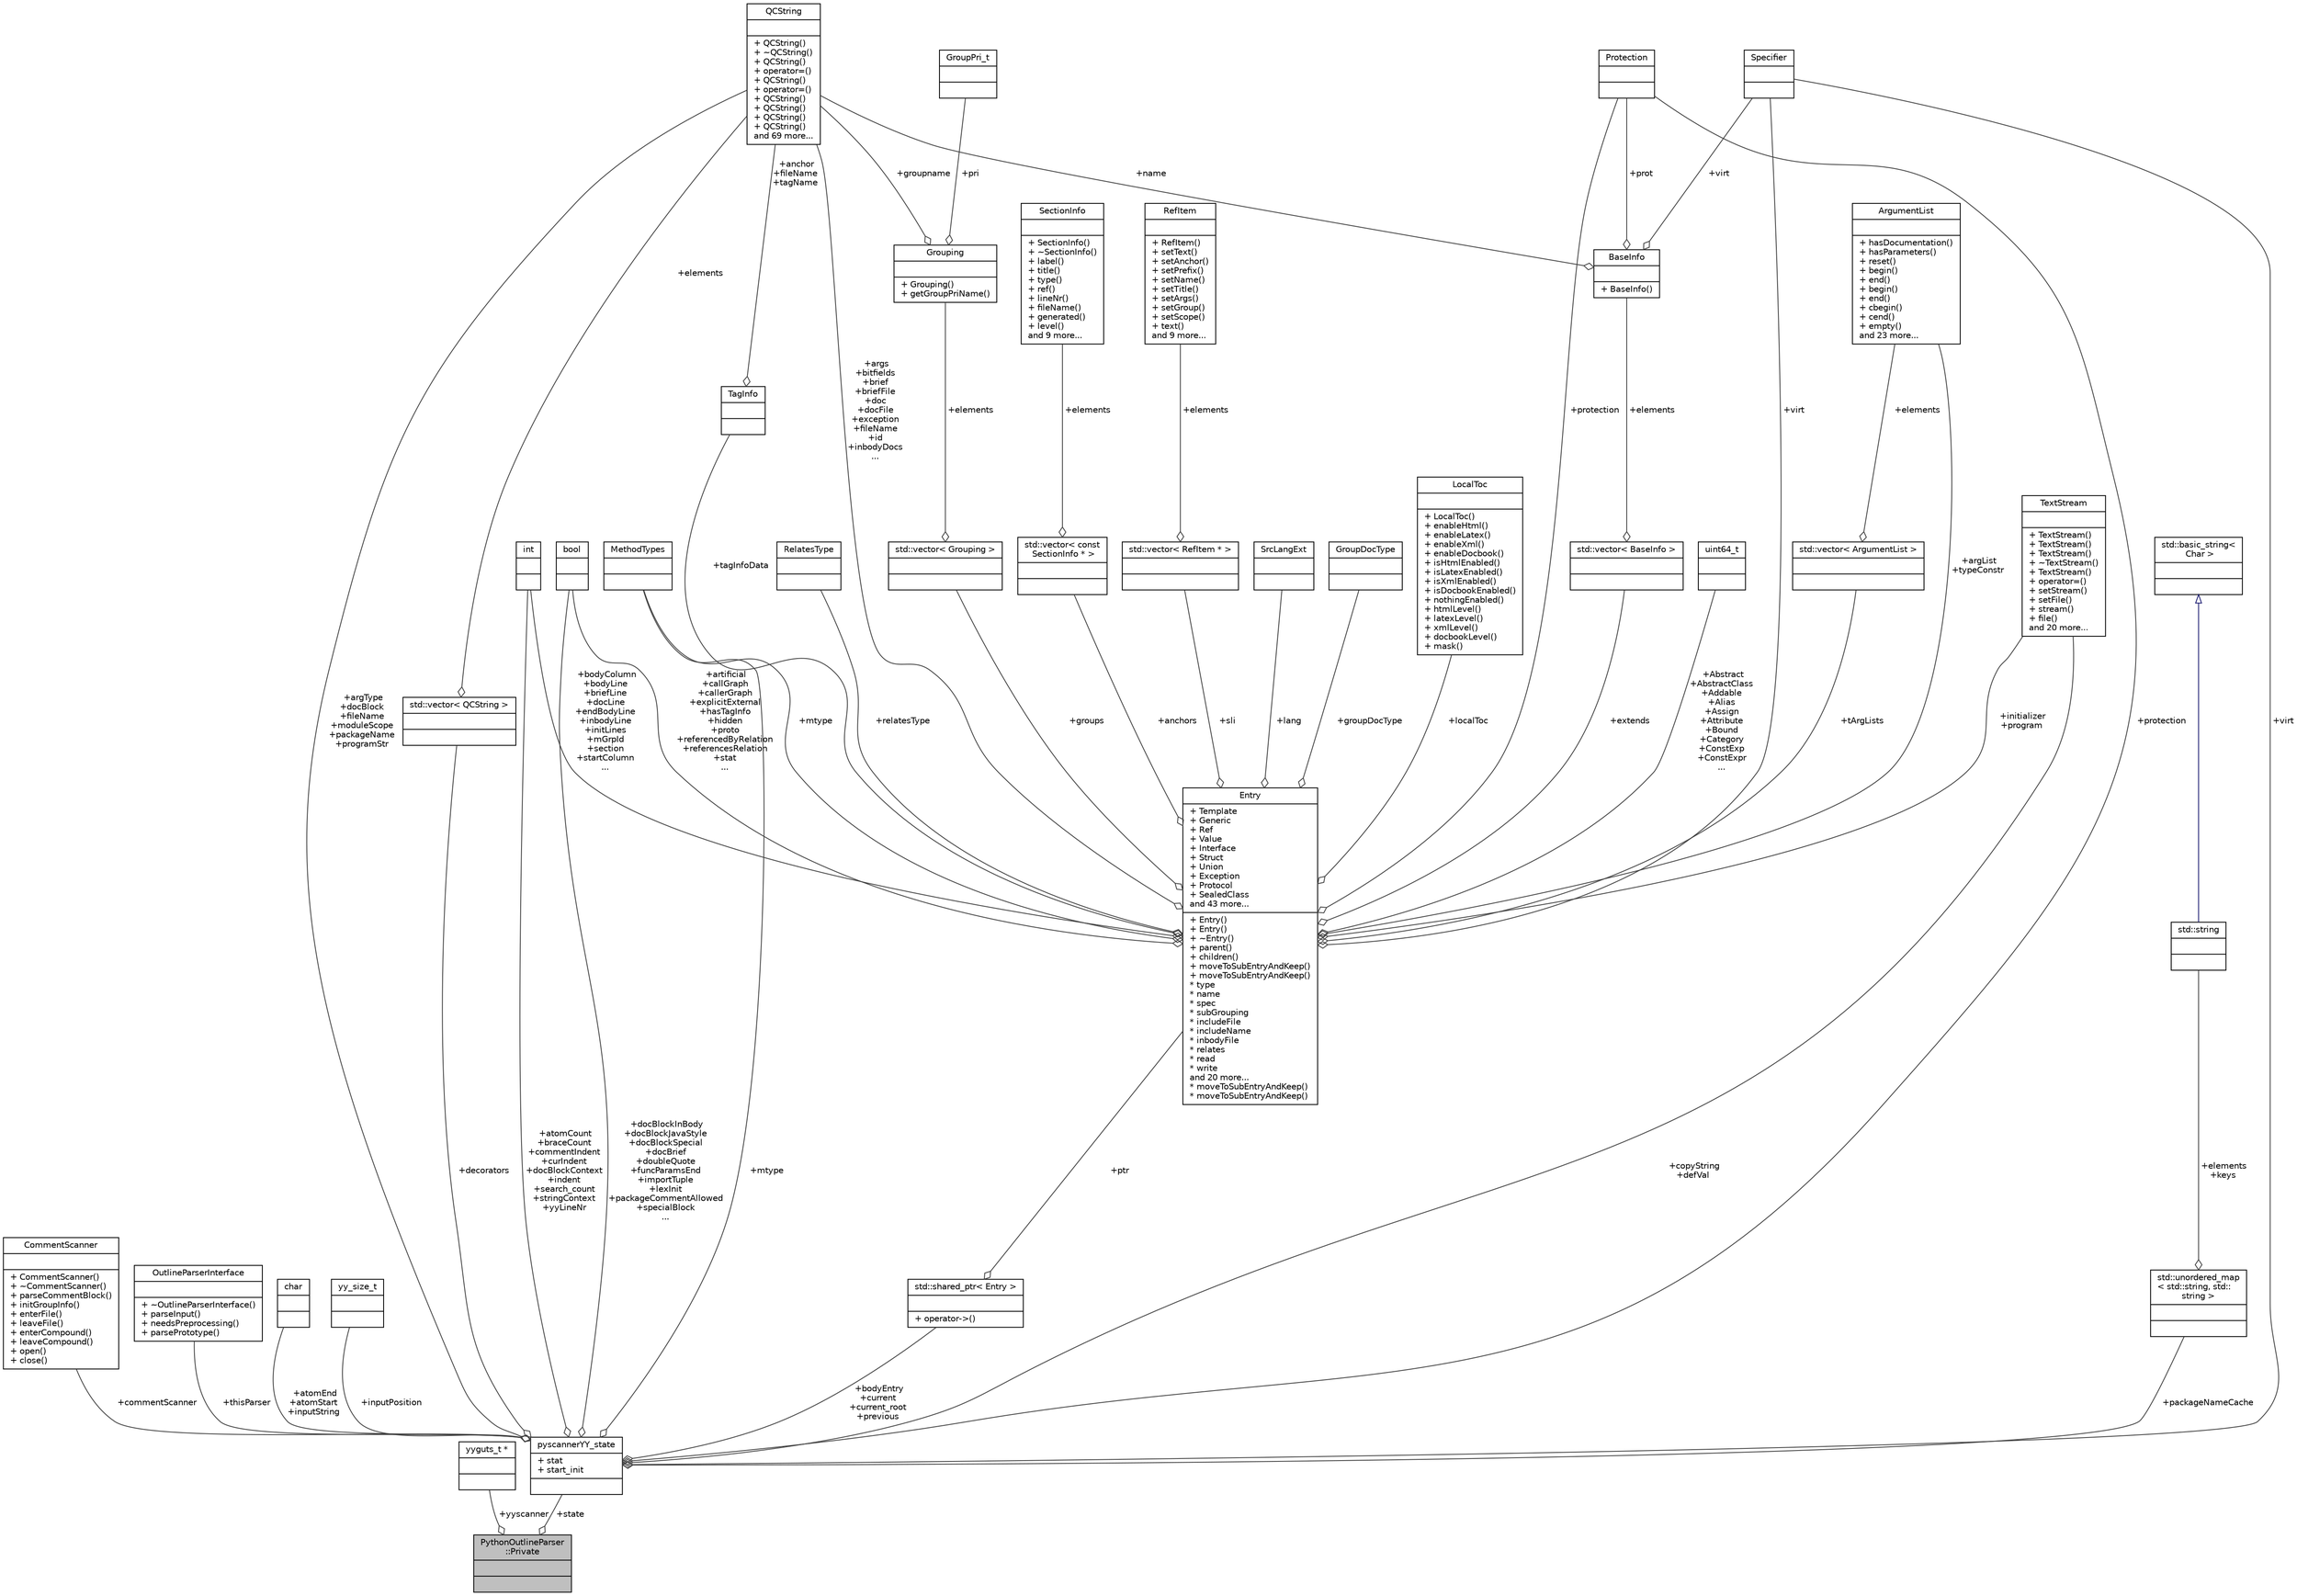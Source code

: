 digraph "PythonOutlineParser::Private"
{
 // LATEX_PDF_SIZE
  edge [fontname="Helvetica",fontsize="10",labelfontname="Helvetica",labelfontsize="10"];
  node [fontname="Helvetica",fontsize="10",shape=record];
  Node1 [label="{PythonOutlineParser\l::Private\n||}",height=0.2,width=0.4,color="black", fillcolor="grey75", style="filled", fontcolor="black",tooltip=" "];
  Node2 -> Node1 [color="grey25",fontsize="10",style="solid",label=" +yyscanner" ,arrowhead="odiamond",fontname="Helvetica"];
  Node2 [label="{yyguts_t *\n||}",height=0.2,width=0.4,color="black", fillcolor="white", style="filled",tooltip=" "];
  Node3 -> Node1 [color="grey25",fontsize="10",style="solid",label=" +state" ,arrowhead="odiamond",fontname="Helvetica"];
  Node3 [label="{pyscannerYY_state\n|+ stat\l+ start_init\l|}",height=0.2,width=0.4,color="black", fillcolor="white", style="filled",URL="$structpyscannerYY__state.html",tooltip=" "];
  Node4 -> Node3 [color="grey25",fontsize="10",style="solid",label=" +commentScanner" ,arrowhead="odiamond",fontname="Helvetica"];
  Node4 [label="{CommentScanner\n||+ CommentScanner()\l+ ~CommentScanner()\l+ parseCommentBlock()\l+ initGroupInfo()\l+ enterFile()\l+ leaveFile()\l+ enterCompound()\l+ leaveCompound()\l+ open()\l+ close()\l}",height=0.2,width=0.4,color="black", fillcolor="white", style="filled",URL="$classCommentScanner.html",tooltip=" "];
  Node5 -> Node3 [color="grey25",fontsize="10",style="solid",label=" +thisParser" ,arrowhead="odiamond",fontname="Helvetica"];
  Node5 [label="{OutlineParserInterface\n||+ ~OutlineParserInterface()\l+ parseInput()\l+ needsPreprocessing()\l+ parsePrototype()\l}",height=0.2,width=0.4,color="black", fillcolor="white", style="filled",URL="$classOutlineParserInterface.html",tooltip="Abstract interface for outline parsers."];
  Node6 -> Node3 [color="grey25",fontsize="10",style="solid",label=" +atomEnd\n+atomStart\n+inputString" ,arrowhead="odiamond",fontname="Helvetica"];
  Node6 [label="{char\n||}",height=0.2,width=0.4,color="black", fillcolor="white", style="filled",tooltip=" "];
  Node7 -> Node3 [color="grey25",fontsize="10",style="solid",label=" +inputPosition" ,arrowhead="odiamond",fontname="Helvetica"];
  Node7 [label="{yy_size_t\n||}",height=0.2,width=0.4,color="black", fillcolor="white", style="filled",tooltip=" "];
  Node8 -> Node3 [color="grey25",fontsize="10",style="solid",label=" +protection" ,arrowhead="odiamond",fontname="Helvetica"];
  Node8 [label="{Protection\n||}",height=0.2,width=0.4,color="black", fillcolor="white", style="filled",tooltip=" "];
  Node9 -> Node3 [color="grey25",fontsize="10",style="solid",label=" +bodyEntry\n+current\n+current_root\n+previous" ,arrowhead="odiamond",fontname="Helvetica"];
  Node9 [label="{std::shared_ptr\< Entry \>\n||+ operator-\>()\l}",height=0.2,width=0.4,color="black", fillcolor="white", style="filled",tooltip=" "];
  Node10 -> Node9 [color="grey25",fontsize="10",style="solid",label=" +ptr" ,arrowhead="odiamond",fontname="Helvetica"];
  Node10 [label="{Entry\n|+ Template\l+ Generic\l+ Ref\l+ Value\l+ Interface\l+ Struct\l+ Union\l+ Exception\l+ Protocol\l+ SealedClass\land 43 more...\l|+ Entry()\l+ Entry()\l+ ~Entry()\l+ parent()\l+ children()\l+ moveToSubEntryAndKeep()\l+ moveToSubEntryAndKeep()\l* type\l* name\l* spec\l* subGrouping\l* includeFile\l* includeName\l* inbodyFile\l* relates\l* read\l* write\land 20 more...\l* moveToSubEntryAndKeep()\l* moveToSubEntryAndKeep()\l}",height=0.2,width=0.4,color="black", fillcolor="white", style="filled",URL="$classEntry.html",tooltip=" "];
  Node11 -> Node10 [color="grey25",fontsize="10",style="solid",label=" +Abstract\n+AbstractClass\n+Addable\n+Alias\n+Assign\n+Attribute\n+Bound\n+Category\n+ConstExp\n+ConstExpr\n..." ,arrowhead="odiamond",fontname="Helvetica"];
  Node11 [label="{uint64_t\n||}",height=0.2,width=0.4,color="black", fillcolor="white", style="filled",tooltip=" "];
  Node12 -> Node10 [color="grey25",fontsize="10",style="solid",label=" +bodyColumn\n+bodyLine\n+briefLine\n+docLine\n+endBodyLine\n+inbodyLine\n+initLines\n+mGrpId\n+section\n+startColumn\n..." ,arrowhead="odiamond",fontname="Helvetica"];
  Node12 [label="{int\n||}",height=0.2,width=0.4,color="black", fillcolor="white", style="filled",URL="$classint.html",tooltip=" "];
  Node13 -> Node10 [color="grey25",fontsize="10",style="solid",label=" +args\n+bitfields\n+brief\n+briefFile\n+doc\n+docFile\n+exception\n+fileName\n+id\n+inbodyDocs\n..." ,arrowhead="odiamond",fontname="Helvetica"];
  Node13 [label="{QCString\n||+ QCString()\l+ ~QCString()\l+ QCString()\l+ operator=()\l+ QCString()\l+ operator=()\l+ QCString()\l+ QCString()\l+ QCString()\l+ QCString()\land 69 more...\l}",height=0.2,width=0.4,color="black", fillcolor="white", style="filled",URL="$classQCString.html",tooltip=" "];
  Node14 -> Node10 [color="grey25",fontsize="10",style="solid",label=" +artificial\n+callGraph\n+callerGraph\n+explicitExternal\n+hasTagInfo\n+hidden\n+proto\n+referencedByRelation\n+referencesRelation\n+stat\n..." ,arrowhead="odiamond",fontname="Helvetica"];
  Node14 [label="{bool\n||}",height=0.2,width=0.4,color="black", fillcolor="white", style="filled",tooltip=" "];
  Node15 -> Node10 [color="grey25",fontsize="10",style="solid",label=" +tagInfoData" ,arrowhead="odiamond",fontname="Helvetica"];
  Node15 [label="{TagInfo\n||}",height=0.2,width=0.4,color="black", fillcolor="white", style="filled",URL="$structTagInfo.html",tooltip=" "];
  Node13 -> Node15 [color="grey25",fontsize="10",style="solid",label=" +anchor\n+fileName\n+tagName" ,arrowhead="odiamond",fontname="Helvetica"];
  Node8 -> Node10 [color="grey25",fontsize="10",style="solid",label=" +protection" ,arrowhead="odiamond",fontname="Helvetica"];
  Node16 -> Node10 [color="grey25",fontsize="10",style="solid",label=" +mtype" ,arrowhead="odiamond",fontname="Helvetica"];
  Node16 [label="{MethodTypes\n||}",height=0.2,width=0.4,color="black", fillcolor="white", style="filled",tooltip=" "];
  Node17 -> Node10 [color="grey25",fontsize="10",style="solid",label=" +virt" ,arrowhead="odiamond",fontname="Helvetica"];
  Node17 [label="{Specifier\n||}",height=0.2,width=0.4,color="black", fillcolor="white", style="filled",tooltip=" "];
  Node18 -> Node10 [color="grey25",fontsize="10",style="solid",label=" +argList\n+typeConstr" ,arrowhead="odiamond",fontname="Helvetica"];
  Node18 [label="{ArgumentList\n||+ hasDocumentation()\l+ hasParameters()\l+ reset()\l+ begin()\l+ end()\l+ begin()\l+ end()\l+ cbegin()\l+ cend()\l+ empty()\land 23 more...\l}",height=0.2,width=0.4,color="black", fillcolor="white", style="filled",URL="$classArgumentList.html",tooltip="This class represents an function or template argument list."];
  Node19 -> Node10 [color="grey25",fontsize="10",style="solid",label=" +tArgLists" ,arrowhead="odiamond",fontname="Helvetica"];
  Node19 [label="{std::vector\< ArgumentList \>\n||}",height=0.2,width=0.4,color="black", fillcolor="white", style="filled",tooltip=" "];
  Node18 -> Node19 [color="grey25",fontsize="10",style="solid",label=" +elements" ,arrowhead="odiamond",fontname="Helvetica"];
  Node20 -> Node10 [color="grey25",fontsize="10",style="solid",label=" +initializer\n+program" ,arrowhead="odiamond",fontname="Helvetica"];
  Node20 [label="{TextStream\n||+ TextStream()\l+ TextStream()\l+ TextStream()\l+ ~TextStream()\l+ TextStream()\l+ operator=()\l+ setStream()\l+ setFile()\l+ stream()\l+ file()\land 20 more...\l}",height=0.2,width=0.4,color="black", fillcolor="white", style="filled",URL="$classTextStream.html",tooltip="Text streaming class that buffers data."];
  Node21 -> Node10 [color="grey25",fontsize="10",style="solid",label=" +relatesType" ,arrowhead="odiamond",fontname="Helvetica"];
  Node21 [label="{RelatesType\n||}",height=0.2,width=0.4,color="black", fillcolor="white", style="filled",tooltip=" "];
  Node22 -> Node10 [color="grey25",fontsize="10",style="solid",label=" +extends" ,arrowhead="odiamond",fontname="Helvetica"];
  Node22 [label="{std::vector\< BaseInfo \>\n||}",height=0.2,width=0.4,color="black", fillcolor="white", style="filled",tooltip=" "];
  Node23 -> Node22 [color="grey25",fontsize="10",style="solid",label=" +elements" ,arrowhead="odiamond",fontname="Helvetica"];
  Node23 [label="{BaseInfo\n||+ BaseInfo()\l}",height=0.2,width=0.4,color="black", fillcolor="white", style="filled",URL="$structBaseInfo.html",tooltip=" "];
  Node13 -> Node23 [color="grey25",fontsize="10",style="solid",label=" +name" ,arrowhead="odiamond",fontname="Helvetica"];
  Node8 -> Node23 [color="grey25",fontsize="10",style="solid",label=" +prot" ,arrowhead="odiamond",fontname="Helvetica"];
  Node17 -> Node23 [color="grey25",fontsize="10",style="solid",label=" +virt" ,arrowhead="odiamond",fontname="Helvetica"];
  Node24 -> Node10 [color="grey25",fontsize="10",style="solid",label=" +groups" ,arrowhead="odiamond",fontname="Helvetica"];
  Node24 [label="{std::vector\< Grouping \>\n||}",height=0.2,width=0.4,color="black", fillcolor="white", style="filled",tooltip=" "];
  Node25 -> Node24 [color="grey25",fontsize="10",style="solid",label=" +elements" ,arrowhead="odiamond",fontname="Helvetica"];
  Node25 [label="{Grouping\n||+ Grouping()\l+ getGroupPriName()\l}",height=0.2,width=0.4,color="black", fillcolor="white", style="filled",URL="$structGrouping.html",tooltip=" "];
  Node13 -> Node25 [color="grey25",fontsize="10",style="solid",label=" +groupname" ,arrowhead="odiamond",fontname="Helvetica"];
  Node26 -> Node25 [color="grey25",fontsize="10",style="solid",label=" +pri" ,arrowhead="odiamond",fontname="Helvetica"];
  Node26 [label="{GroupPri_t\n||}",height=0.2,width=0.4,color="black", fillcolor="white", style="filled",tooltip=" "];
  Node27 -> Node10 [color="grey25",fontsize="10",style="solid",label=" +anchors" ,arrowhead="odiamond",fontname="Helvetica"];
  Node27 [label="{std::vector\< const\l SectionInfo * \>\n||}",height=0.2,width=0.4,color="black", fillcolor="white", style="filled",tooltip=" "];
  Node28 -> Node27 [color="grey25",fontsize="10",style="solid",label=" +elements" ,arrowhead="odiamond",fontname="Helvetica"];
  Node28 [label="{SectionInfo\n||+ SectionInfo()\l+ ~SectionInfo()\l+ label()\l+ title()\l+ type()\l+ ref()\l+ lineNr()\l+ fileName()\l+ generated()\l+ level()\land 9 more...\l}",height=0.2,width=0.4,color="black", fillcolor="white", style="filled",URL="$classSectionInfo.html",tooltip="class that provide information about a section."];
  Node29 -> Node10 [color="grey25",fontsize="10",style="solid",label=" +sli" ,arrowhead="odiamond",fontname="Helvetica"];
  Node29 [label="{std::vector\< RefItem * \>\n||}",height=0.2,width=0.4,color="black", fillcolor="white", style="filled",tooltip=" "];
  Node30 -> Node29 [color="grey25",fontsize="10",style="solid",label=" +elements" ,arrowhead="odiamond",fontname="Helvetica"];
  Node30 [label="{RefItem\n||+ RefItem()\l+ setText()\l+ setAnchor()\l+ setPrefix()\l+ setName()\l+ setTitle()\l+ setArgs()\l+ setGroup()\l+ setScope()\l+ text()\land 9 more...\l}",height=0.2,width=0.4,color="black", fillcolor="white", style="filled",URL="$classRefItem.html",tooltip=" "];
  Node31 -> Node10 [color="grey25",fontsize="10",style="solid",label=" +lang" ,arrowhead="odiamond",fontname="Helvetica"];
  Node31 [label="{SrcLangExt\n||}",height=0.2,width=0.4,color="black", fillcolor="white", style="filled",tooltip=" "];
  Node32 -> Node10 [color="grey25",fontsize="10",style="solid",label=" +groupDocType" ,arrowhead="odiamond",fontname="Helvetica"];
  Node32 [label="{GroupDocType\n||}",height=0.2,width=0.4,color="black", fillcolor="white", style="filled",tooltip=" "];
  Node33 -> Node10 [color="grey25",fontsize="10",style="solid",label=" +localToc" ,arrowhead="odiamond",fontname="Helvetica"];
  Node33 [label="{LocalToc\n||+ LocalToc()\l+ enableHtml()\l+ enableLatex()\l+ enableXml()\l+ enableDocbook()\l+ isHtmlEnabled()\l+ isLatexEnabled()\l+ isXmlEnabled()\l+ isDocbookEnabled()\l+ nothingEnabled()\l+ htmlLevel()\l+ latexLevel()\l+ xmlLevel()\l+ docbookLevel()\l+ mask()\l}",height=0.2,width=0.4,color="black", fillcolor="white", style="filled",URL="$classLocalToc.html",tooltip=" "];
  Node12 -> Node3 [color="grey25",fontsize="10",style="solid",label=" +atomCount\n+braceCount\n+commentIndent\n+curIndent\n+docBlockContext\n+indent\n+search_count\n+stringContext\n+yyLineNr" ,arrowhead="odiamond",fontname="Helvetica"];
  Node13 -> Node3 [color="grey25",fontsize="10",style="solid",label=" +argType\n+docBlock\n+fileName\n+moduleScope\n+packageName\n+programStr" ,arrowhead="odiamond",fontname="Helvetica"];
  Node16 -> Node3 [color="grey25",fontsize="10",style="solid",label=" +mtype" ,arrowhead="odiamond",fontname="Helvetica"];
  Node14 -> Node3 [color="grey25",fontsize="10",style="solid",label=" +docBlockInBody\n+docBlockJavaStyle\n+docBlockSpecial\n+docBrief\n+doubleQuote\n+funcParamsEnd\n+importTuple\n+lexInit\n+packageCommentAllowed\n+specialBlock\n..." ,arrowhead="odiamond",fontname="Helvetica"];
  Node17 -> Node3 [color="grey25",fontsize="10",style="solid",label=" +virt" ,arrowhead="odiamond",fontname="Helvetica"];
  Node20 -> Node3 [color="grey25",fontsize="10",style="solid",label=" +copyString\n+defVal" ,arrowhead="odiamond",fontname="Helvetica"];
  Node34 -> Node3 [color="grey25",fontsize="10",style="solid",label=" +packageNameCache" ,arrowhead="odiamond",fontname="Helvetica"];
  Node34 [label="{std::unordered_map\l\< std::string, std::\lstring \>\n||}",height=0.2,width=0.4,color="black", fillcolor="white", style="filled",tooltip=" "];
  Node35 -> Node34 [color="grey25",fontsize="10",style="solid",label=" +elements\n+keys" ,arrowhead="odiamond",fontname="Helvetica"];
  Node35 [label="{std::string\n||}",height=0.2,width=0.4,color="black", fillcolor="white", style="filled",tooltip=" "];
  Node36 -> Node35 [dir="back",color="midnightblue",fontsize="10",style="solid",arrowtail="onormal",fontname="Helvetica"];
  Node36 [label="{std::basic_string\<\l Char \>\n||}",height=0.2,width=0.4,color="black", fillcolor="white", style="filled",tooltip=" "];
  Node37 -> Node3 [color="grey25",fontsize="10",style="solid",label=" +decorators" ,arrowhead="odiamond",fontname="Helvetica"];
  Node37 [label="{std::vector\< QCString \>\n||}",height=0.2,width=0.4,color="black", fillcolor="white", style="filled",tooltip=" "];
  Node13 -> Node37 [color="grey25",fontsize="10",style="solid",label=" +elements" ,arrowhead="odiamond",fontname="Helvetica"];
}
